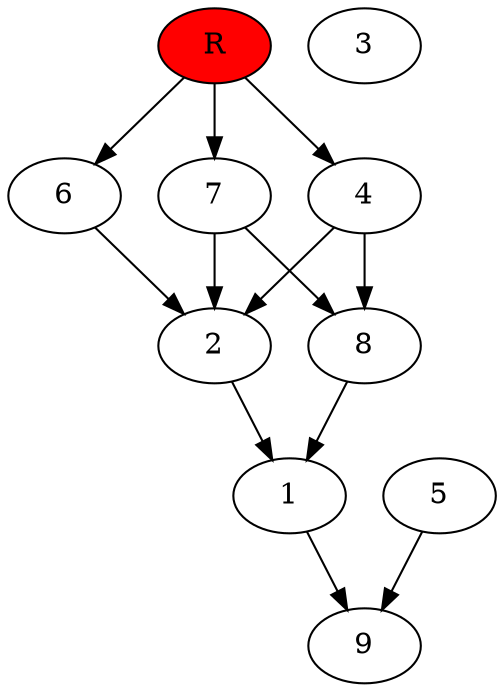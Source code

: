 digraph prb25283 {
	1
	2
	3
	4
	5
	6
	7
	8
	R [fillcolor="#ff0000" style=filled]
	1 -> 9
	2 -> 1
	4 -> 2
	4 -> 8
	5 -> 9
	6 -> 2
	7 -> 2
	7 -> 8
	8 -> 1
	R -> 4
	R -> 6
	R -> 7
}
